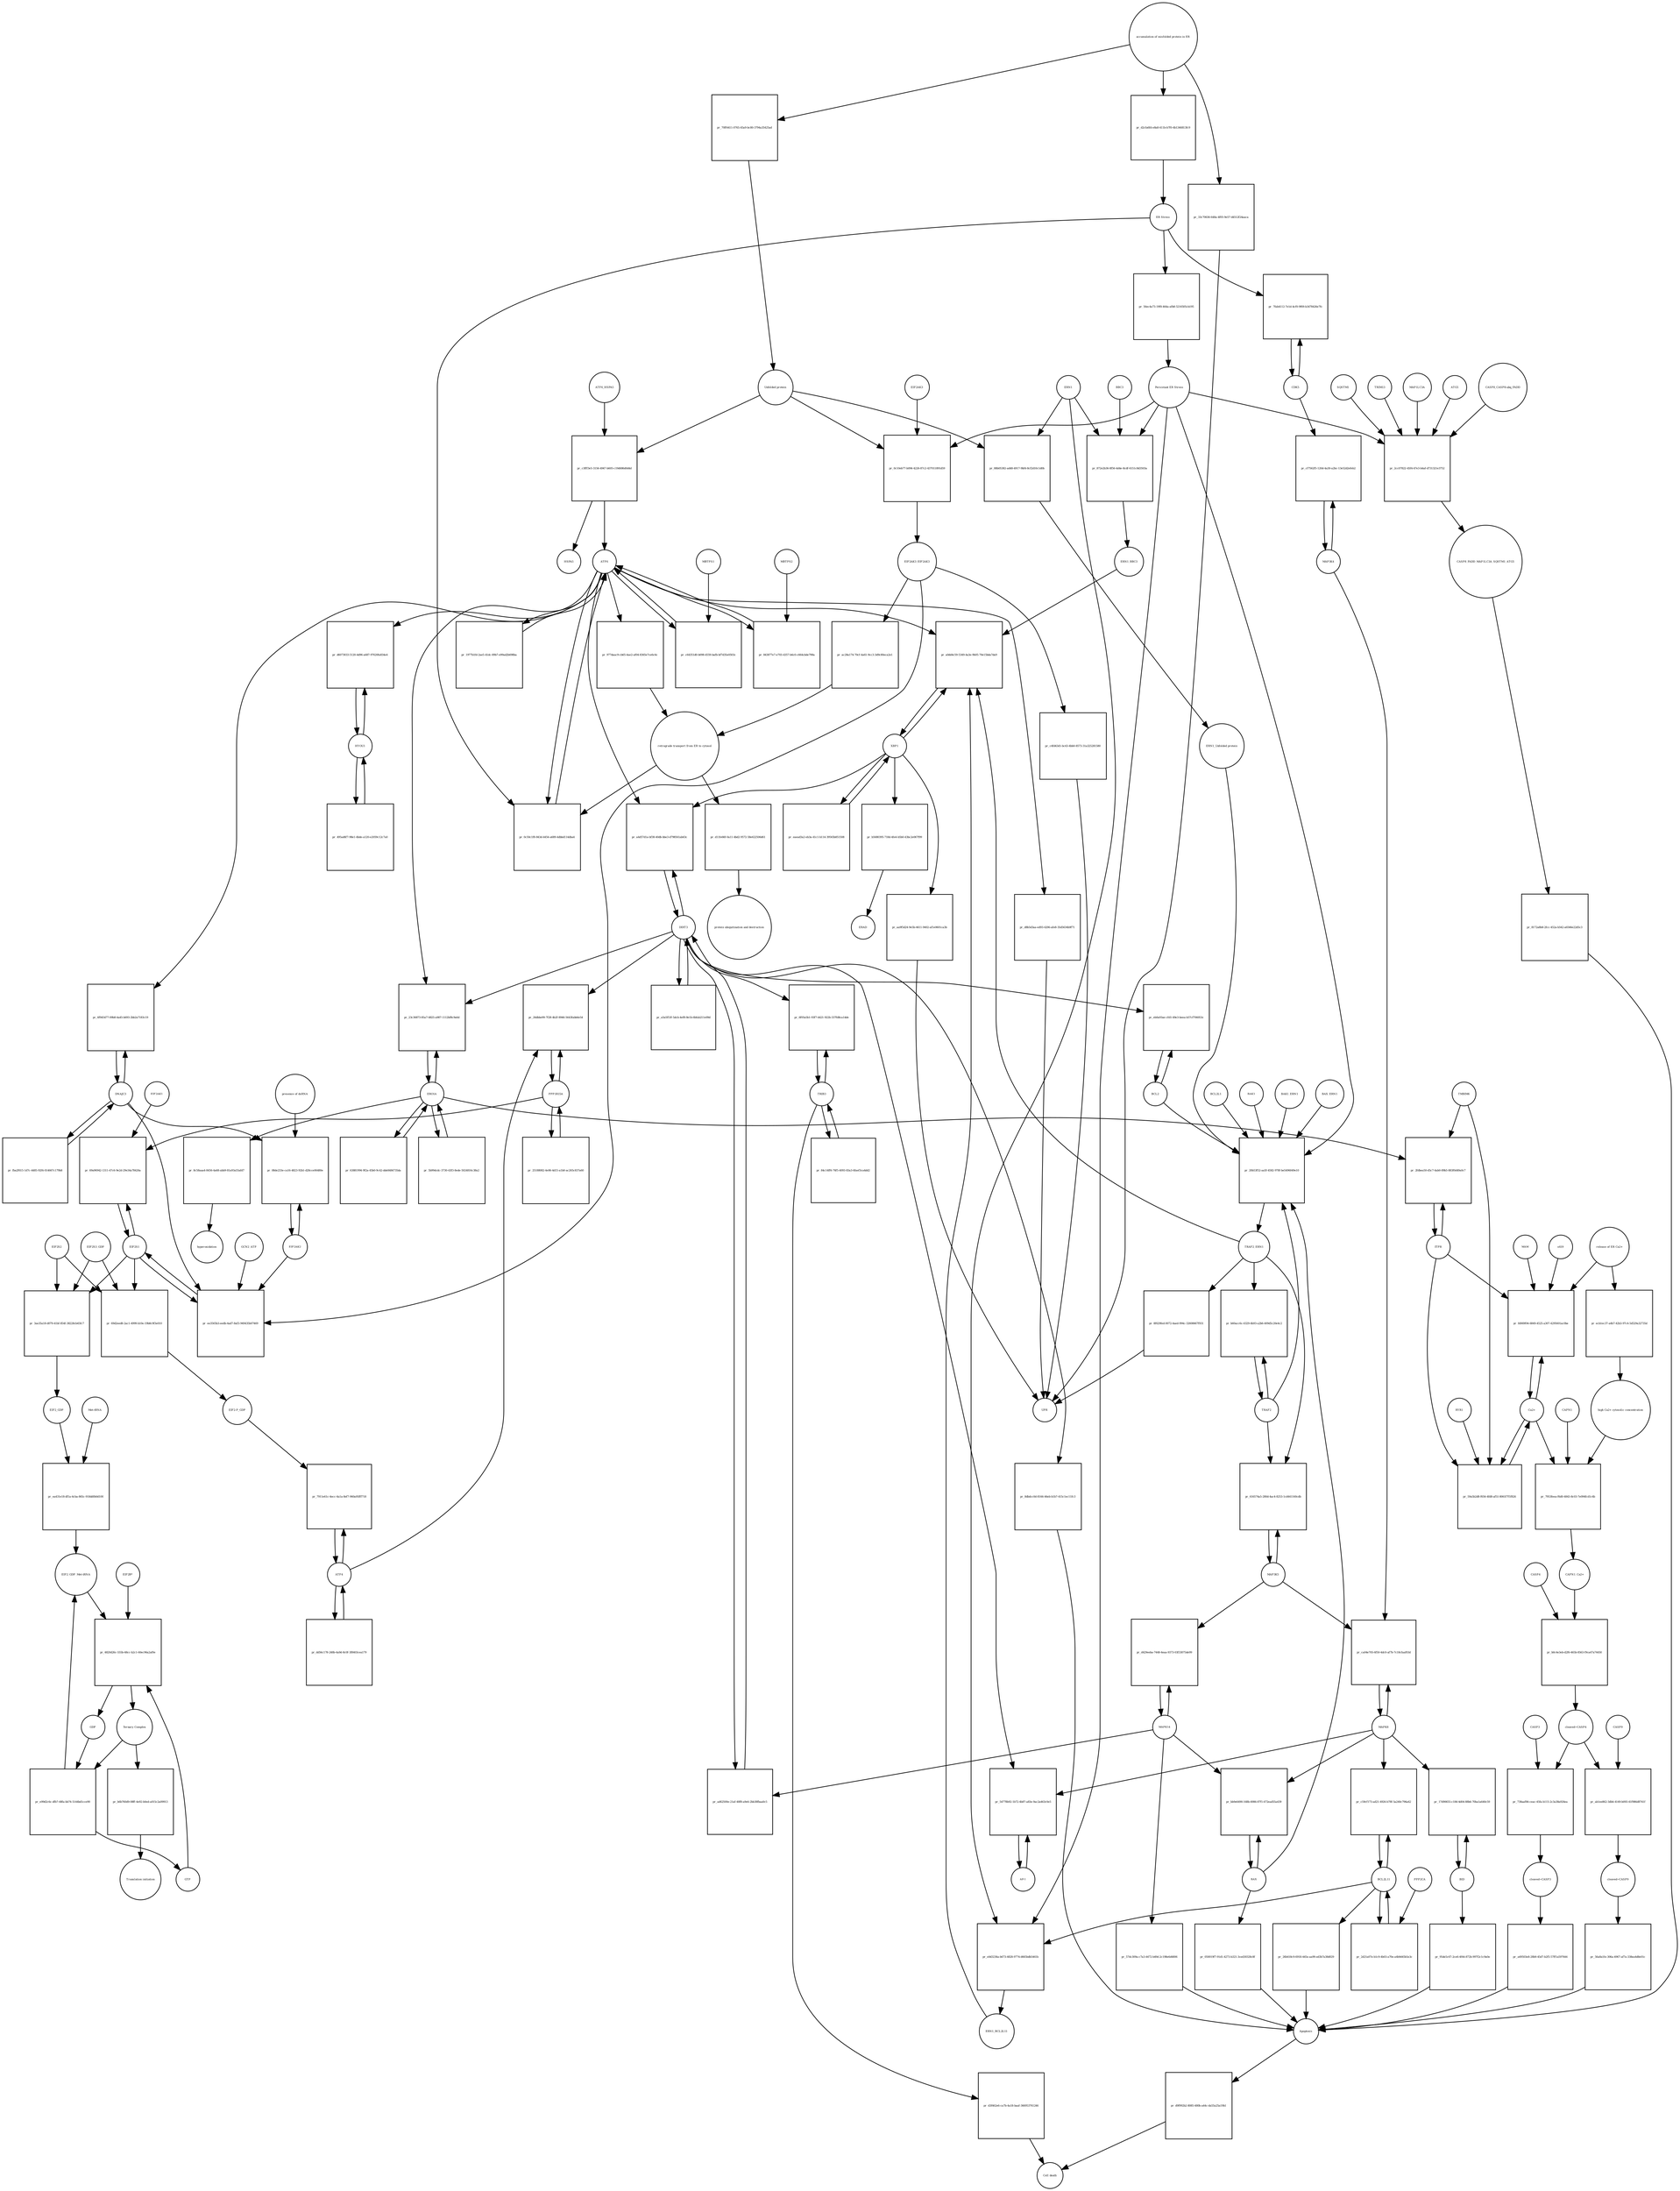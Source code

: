 strict digraph  {
ATF6_HSPA5 [annotation="", bipartite=0, cls=complex, fontsize=4, label=ATF6_HSPA5, shape=circle];
"pr_c3fff3e5-3156-4947-b605-c19d686d0d4d" [annotation="", bipartite=1, cls=process, fontsize=4, label="pr_c3fff3e5-3156-4947-b605-c19d686d0d4d", shape=square];
ATF6 [annotation="urn_miriam_hgnc.symbol_ATF6", bipartite=0, cls=macromolecule, fontsize=4, label=ATF6, shape=circle];
HSPA5 [annotation="urn_miriam_hgnc.symbol_HSPA5", bipartite=0, cls=macromolecule, fontsize=4, label=HSPA5, shape=circle];
"Unfolded protein" [annotation="", bipartite=0, cls=macromolecule, fontsize=4, label="Unfolded protein", shape=circle];
ERN1 [annotation="urn_miriam_hgnc.symbol_ERN1", bipartite=0, cls=macromolecule, fontsize=4, label=ERN1, shape=circle];
"pr_88b05382-ad48-4917-9bf4-8cf2d10c1d0b" [annotation="", bipartite=1, cls=process, fontsize=4, label="pr_88b05382-ad48-4917-9bf4-8cf2d10c1d0b", shape=square];
"ERN1_Unfolded protein" [annotation="", bipartite=0, cls=complex, fontsize=4, label="ERN1_Unfolded protein", shape=circle];
EIF2AK3_EIF2AK3 [annotation="", bipartite=0, cls=complex, fontsize=4, label=EIF2AK3_EIF2AK3, shape=circle];
"pr_ac28a174-70cf-4a61-9cc3-3d9c80eca2e1" [annotation="", bipartite=1, cls=process, fontsize=4, label="pr_ac28a174-70cf-4a61-9cc3-3d9c80eca2e1", shape=square];
"retrograde transport from ER to cytosol" [annotation="", bipartite=0, cls=phenotype, fontsize=4, label="retrograde transport from ER to cytosol", shape=circle];
"pr_977daac9-cb65-4ae2-af04-8365e7ce6c6c" [annotation="", bipartite=1, cls=process, fontsize=4, label="pr_977daac9-cb65-4ae2-af04-8365e7ce6c6c", shape=square];
"pr_d11fe66f-0a11-4bd2-9572-58e622506d61" [annotation="", bipartite=1, cls=process, fontsize=4, label="pr_d11fe66f-0a11-4bd2-9572-58e622506d61", shape=square];
"protein ubiquitination and destruction" [annotation="", bipartite=0, cls=phenotype, fontsize=4, label="protein ubiquitination and destruction", shape=circle];
"pr_20b53f52-aa5f-4582-978f-be5496049e10" [annotation="", bipartite=1, cls=process, fontsize=4, label="pr_20b53f52-aa5f-4582-978f-be5496049e10", shape=square];
TRAF2_ERN1 [annotation="", bipartite=0, cls=complex, fontsize=4, label=TRAF2_ERN1, shape=circle];
BAK1_ERN1 [annotation="", bipartite=0, cls=complex, fontsize=4, label=BAK1_ERN1, shape=circle];
BAX_ERN1 [annotation="", bipartite=0, cls=complex, fontsize=4, label=BAX_ERN1, shape=circle];
BCL2 [annotation="urn_miriam_hgnc.symbol_BCL2", bipartite=0, cls="nucleic acid feature", fontsize=4, label=BCL2, shape=circle];
BCL2L1 [annotation="urn_miriam_hgnc.symbol_BCL2L1", bipartite=0, cls=macromolecule, fontsize=4, label=BCL2L1, shape=circle];
"Persistant ER Stress" [annotation="", bipartite=0, cls=phenotype, fontsize=4, label="Persistant ER Stress", shape=circle];
BAX [annotation="urn_miriam_hgnc.symbol_BAX", bipartite=0, cls=macromolecule, fontsize=4, label=BAX, shape=circle];
BAK1 [annotation="urn_miriam_hgnc.symbol_BAK1", bipartite=0, cls=macromolecule, fontsize=4, label=BAK1, shape=circle];
TRAF2 [annotation="urn_miriam_hgnc.symbol_TRAF2", bipartite=0, cls=macromolecule, fontsize=4, label=TRAF2, shape=circle];
XBP1 [annotation="urn_miriam_hgnc.symbol_XBP1", bipartite=0, cls=macromolecule, fontsize=4, label=XBP1, shape=circle];
"pr_a0dd4c59-5349-4a3e-9b05-70e15bda7da9" [annotation="", bipartite=1, cls=process, fontsize=4, label="pr_a0dd4c59-5349-4a3e-9b05-70e15bda7da9", shape=square];
ERN1_BBC3 [annotation="", bipartite=0, cls=complex, fontsize=4, label=ERN1_BBC3, shape=circle];
ERN1_BCL2L11 [annotation="", bipartite=0, cls=complex, fontsize=4, label=ERN1_BCL2L11, shape=circle];
"pr_eaead3a2-eb3a-41c1-b114-39565b851508" [annotation="", bipartite=1, cls=process, fontsize=4, label="pr_eaead3a2-eb3a-41c1-b114-39565b851508", shape=square];
"pr_b5680395-718d-4fe4-b5b0-43bc2e067f99" [annotation="", bipartite=1, cls=process, fontsize=4, label="pr_b5680395-718d-4fe4-b5b0-43bc2e067f99", shape=square];
ERAD [annotation="", bipartite=0, cls=phenotype, fontsize=4, label=ERAD, shape=circle];
"pr_aa9f5d24-9e5b-4611-9402-af1e0601ca3b" [annotation="", bipartite=1, cls=process, fontsize=4, label="pr_aa9f5d24-9e5b-4611-9402-af1e0601ca3b", shape=square];
UPR [annotation="", bipartite=0, cls=phenotype, fontsize=4, label=UPR, shape=circle];
"pr_b60acc6c-6329-4b93-a2b6-409d5c20e4c2" [annotation="", bipartite=1, cls=process, fontsize=4, label="pr_b60acc6c-6329-4b93-a2b6-409d5c20e4c2", shape=square];
MAPK8 [annotation="urn_miriam_hgnc.symbol_MAPK8", bipartite=0, cls=macromolecule, fontsize=4, label=MAPK8, shape=circle];
"pr_ca04e705-6f50-4dc0-af7b-7c18cfaaf03d" [annotation="", bipartite=1, cls=process, fontsize=4, label="pr_ca04e705-6f50-4dc0-af7b-7c18cfaaf03d", shape=square];
MAP3K4 [annotation="urn_miriam_hgnc.symbol_MAP3K4", bipartite=0, cls=macromolecule, fontsize=4, label=MAP3K4, shape=circle];
MAP3K5 [annotation="urn_miriam_hgnc.symbol_MAP3K5", bipartite=0, cls=macromolecule, fontsize=4, label=MAP3K5, shape=circle];
MAPK14 [annotation="urn_miriam_hgnc.symbol_MAPK14", bipartite=0, cls=macromolecule, fontsize=4, label=MAPK14, shape=circle];
"pr_d429eeba-7448-4eaa-9373-03f33075de99" [annotation="", bipartite=1, cls=process, fontsize=4, label="pr_d429eeba-7448-4eaa-9373-03f33075de99", shape=square];
"pr_57dc309a-c7a3-4472-b49d-2c198e6d4806" [annotation="", bipartite=1, cls=process, fontsize=4, label="pr_57dc309a-c7a3-4472-b49d-2c198e6d4806", shape=square];
Apoptosis [annotation="", bipartite=0, cls=phenotype, fontsize=4, label=Apoptosis, shape=circle];
DDIT3 [annotation="urn_miriam_hgnc.symbol_DDIT3", bipartite=0, cls=macromolecule, fontsize=4, label=DDIT3, shape=circle];
"pr_ad62500e-21af-48f8-a9e6-2bb38fbaa0c5" [annotation="", bipartite=1, cls=process, fontsize=4, label="pr_ad62500e-21af-48f8-a9e6-2bb38fbaa0c5", shape=square];
"pr_8dbdcc0d-8166-46eb-b1b7-415c1ec11fc3" [annotation="", bipartite=1, cls=process, fontsize=4, label="pr_8dbdcc0d-8166-46eb-b1b7-415c1ec11fc3", shape=square];
"pr_eb0a93ae-cfd1-49e3-beea-b57cf706053c" [annotation="", bipartite=1, cls=process, fontsize=4, label="pr_eb0a93ae-cfd1-49e3-beea-b57cf706053c", shape=square];
"pr_0c50c1f8-843d-4454-a689-4dbbd114dba4" [annotation="", bipartite=1, cls=process, fontsize=4, label="pr_0c50c1f8-843d-4454-a689-4dbbd114dba4", shape=square];
"ER Stress" [annotation="", bipartite=0, cls=phenotype, fontsize=4, label="ER Stress", shape=circle];
"pr_c64351d0-b098-4559-bafb-bf7d35e0503c" [annotation="", bipartite=1, cls=process, fontsize=4, label="pr_c64351d0-b098-4559-bafb-bf7d35e0503c", shape=square];
MBTPS1 [annotation="urn_miriam_hgnc.symbol_MBTPS1", bipartite=0, cls=macromolecule, fontsize=4, label=MBTPS1, shape=circle];
"pr_843877e7-e703-4357-b6c0-c664cbde798a" [annotation="", bipartite=1, cls=process, fontsize=4, label="pr_843877e7-e703-4357-b6c0-c664cbde798a", shape=square];
MBTPS2 [annotation="urn_miriam_hgnc.symbol_MBTPS2", bipartite=0, cls=macromolecule, fontsize=4, label=MBTPS2, shape=circle];
"pr_1977b1fd-2ae5-41dc-89b7-e99ad2b698ba" [annotation="", bipartite=1, cls=process, fontsize=4, label="pr_1977b1fd-2ae5-41dc-89b7-e99ad2b698ba", shape=square];
"pr_a5a5f53f-5dcb-4ef8-8e1b-6bfab211e09d" [annotation="", bipartite=1, cls=process, fontsize=4, label="pr_a5a5f53f-5dcb-4ef8-8e1b-6bfab211e09d", shape=square];
"pr_a4d57d1a-bf38-40db-bbe3-d798561ab63c" [annotation="", bipartite=1, cls=process, fontsize=4, label="pr_a4d57d1a-bf38-40db-bbe3-d798561ab63c", shape=square];
EIF2S1 [annotation="urn_miriam_hgnc.symbol_EIF2S1", bipartite=0, cls=macromolecule, fontsize=4, label=EIF2S1, shape=circle];
"pr_ee3565b3-eedb-4ad7-8af3-949435b07469" [annotation="", bipartite=1, cls=process, fontsize=4, label="pr_ee3565b3-eedb-4ad7-8af3-949435b07469", shape=square];
GCN2_ATP [annotation="", bipartite=0, cls=complex, fontsize=4, label=GCN2_ATP, shape=circle];
EIF2AK2 [annotation="urn_miriam_hgnc.symbol_EIF2AK2", bipartite=0, cls=macromolecule, fontsize=4, label=EIF2AK2, shape=circle];
DNAJC3 [annotation="urn_miriam_hgnc.symbol_DNAJC3", bipartite=0, cls=macromolecule, fontsize=4, label=DNAJC3, shape=circle];
EIF2S2 [annotation="urn_miriam_hgnc.symbol_EIF2S2", bipartite=0, cls=macromolecule, fontsize=4, label=EIF2S2, shape=circle];
"pr_3ae35a18-d079-41bf-854f-38228cb45fc7" [annotation="", bipartite=1, cls=process, fontsize=4, label="pr_3ae35a18-d079-41bf-854f-38228cb45fc7", shape=square];
EIF2S3_GDP [annotation="", bipartite=0, cls=complex, fontsize=4, label=EIF2S3_GDP, shape=circle];
EIF2_GDP [annotation="", bipartite=0, cls=complex, fontsize=4, label=EIF2_GDP, shape=circle];
"EIF2_GDP_Met-tRNA" [annotation="", bipartite=0, cls=complex, fontsize=4, label="EIF2_GDP_Met-tRNA", shape=circle];
"pr_4820d26c-555b-48cc-b2c1-60ec96a2af0e" [annotation="", bipartite=1, cls=process, fontsize=4, label="pr_4820d26c-555b-48cc-b2c1-60ec96a2af0e", shape=square];
"Ternary Complex" [annotation="", bipartite=0, cls=complex, fontsize=4, label="Ternary Complex", shape=circle];
"EIF2B*" [annotation="", bipartite=0, cls=complex, fontsize=4, label="EIF2B*", shape=circle];
GTP [annotation="urn_miriam_obo.chebi_CHEBI%3A57600", bipartite=0, cls="simple chemical", fontsize=4, label=GTP, shape=circle];
GDP [annotation="urn_miriam_obo.chebi_CHEBI%3A65180", bipartite=0, cls="simple chemical", fontsize=4, label=GDP, shape=circle];
"pr_e99d2c6c-dfb7-48fa-bb74-5144bd1cce90" [annotation="", bipartite=1, cls=process, fontsize=4, label="pr_e99d2c6c-dfb7-48fa-bb74-5144bd1cce90", shape=square];
ATF4 [annotation="urn_miriam_hgnc.symbol_ATF4", bipartite=0, cls=macromolecule, fontsize=4, label=ATF4, shape=circle];
"pr_7911e61c-4ecc-4a1a-8ef7-960a95fff718" [annotation="", bipartite=1, cls=process, fontsize=4, label="pr_7911e61c-4ecc-4a1a-8ef7-960a95fff718", shape=square];
"EIF2-P_GDP" [annotation="", bipartite=0, cls=complex, fontsize=4, label="EIF2-P_GDP", shape=circle];
"pr_dd56c178-248b-4a9d-8c0f-3f8403cea179" [annotation="", bipartite=1, cls=process, fontsize=4, label="pr_dd56c178-248b-4a9d-8c0f-3f8403cea179", shape=square];
PPP1R15A [annotation="urn_miriam_hgnc.symbol_PPP1R15A", bipartite=0, cls=macromolecule, fontsize=4, label=PPP1R15A, shape=circle];
"pr_26dbbe99-7f28-4b2f-8946-5643fabb6e54" [annotation="", bipartite=1, cls=process, fontsize=4, label="pr_26dbbe99-7f28-4b2f-8946-5643fabb6e54", shape=square];
"pr_25188082-4e06-4d15-a1b0-ac265c837a60" [annotation="", bipartite=1, cls=process, fontsize=4, label="pr_25188082-4e06-4d15-a1b0-ac265c837a60", shape=square];
"pr_b6b760d9-08ff-4e92-b0ed-a015c2a09913" [annotation="", bipartite=1, cls=process, fontsize=4, label="pr_b6b760d9-08ff-4e92-b0ed-a015c2a09913", shape=square];
"Translation initiation" [annotation="", bipartite=0, cls=phenotype, fontsize=4, label="Translation initiation", shape=circle];
"pr_616574a5-280d-4ac4-8253-1cd441160cdb" [annotation="", bipartite=1, cls=process, fontsize=4, label="pr_616574a5-280d-4ac4-8253-1cd441160cdb", shape=square];
ERO1A [annotation="urn_miriam_hgnc.symbol_ERO1A", bipartite=0, cls=macromolecule, fontsize=4, label=ERO1A, shape=circle];
"pr_23c36873-85a7-4825-a987-1112bf8c9a6d" [annotation="", bipartite=1, cls=process, fontsize=4, label="pr_23c36873-85a7-4825-a987-1112bf8c9a6d", shape=square];
"pr_5b99dcdc-3730-43f3-8ede-5024816c38a2" [annotation="", bipartite=1, cls=process, fontsize=4, label="pr_5b99dcdc-3730-43f3-8ede-5024816c38a2", shape=square];
"pr_69a96942-1311-47c6-9e2d-29e34a78426a" [annotation="", bipartite=1, cls=process, fontsize=4, label="pr_69a96942-1311-47c6-9e2d-29e34a78426a", shape=square];
EIF2AK1 [annotation="urn_miriam_hgnc.symbol_EIF2AK1", bipartite=0, cls=macromolecule, fontsize=4, label=EIF2AK1, shape=circle];
"pr_bb9e6490-168b-4986-87f1-672ead55a439" [annotation="", bipartite=1, cls=process, fontsize=4, label="pr_bb9e6490-168b-4986-87f1-672ead55a439", shape=square];
"pr_050019f7-91d1-4273-b321-3ced30328c8f" [annotation="", bipartite=1, cls=process, fontsize=4, label="pr_050019f7-91d1-4273-b321-3ced30328c8f", shape=square];
"Ca2+" [annotation="urn_miriam_obo.chebi_CHEBI%3A29108", bipartite=0, cls="simple chemical", fontsize=4, label="Ca2+", shape=circle];
"pr_fd069f04-6849-4525-a307-4295601ac0be" [annotation="", bipartite=1, cls=process, fontsize=4, label="pr_fd069f04-6849-4525-a307-4295601ac0be", shape=square];
"release of ER Ca2+" [annotation="", bipartite=0, cls=phenotype, fontsize=4, label="release of ER Ca2+", shape=circle];
ITPR [annotation="urn_miriam_hgnc.symbol_ITPR1|urn_miriam_hgnc.symbol_ITPR2|urn_miriam_hgnc.symbol_ITPR3", bipartite=0, cls=macromolecule, fontsize=4, label=ITPR, shape=circle];
MAM [annotation="", bipartite=0, cls=phenotype, fontsize=4, label=MAM, shape=circle];
s619 [annotation="", bipartite=0, cls=complex, fontsize=4, label=s619, shape=circle];
"pr_cf7562f5-120d-4a30-a2bc-13e52d2efeb2" [annotation="", bipartite=1, cls=process, fontsize=4, label="pr_cf7562f5-120d-4a30-a2bc-13e52d2efeb2", shape=square];
CDK5 [annotation="urn_miriam_hgnc.symbol_CDK5", bipartite=0, cls=macromolecule, fontsize=4, label=CDK5, shape=circle];
"pr_7fab4112-7e1d-4cf0-9f69-b3478426e7fc" [annotation="", bipartite=1, cls="uncertain process", fontsize=4, label="pr_7fab4112-7e1d-4cf0-9f69-b3478426e7fc", shape=square];
"pr_d9f992b2-8085-480b-a44c-da55a25a19b1" [annotation="", bipartite=1, cls=process, fontsize=4, label="pr_d9f992b2-8085-480b-a44c-da55a25a19b1", shape=square];
"Cell death" [annotation="", bipartite=0, cls=phenotype, fontsize=4, label="Cell death", shape=circle];
"pr_59a5b2d8-f656-4fd8-af51-8061f7f1f826" [annotation="", bipartite=1, cls=process, fontsize=4, label="pr_59a5b2d8-f656-4fd8-af51-8061f7f1f826", shape=square];
TMBIM6 [annotation="urn_miriam_hgnc.symbol_TMBIM6", bipartite=0, cls=macromolecule, fontsize=4, label=TMBIM6, shape=circle];
RYR1 [annotation="urn_miriam_hgnc.symbol_RYR1", bipartite=0, cls=macromolecule, fontsize=4, label=RYR1, shape=circle];
EIF2AK3 [annotation="urn_miriam_hgnc.symbol_EIF2AK3", bipartite=0, cls=macromolecule, fontsize=4, label=EIF2AK3, shape=circle];
"pr_0c10eb77-b094-4226-87c2-437011891d59" [annotation="", bipartite=1, cls=process, fontsize=4, label="pr_0c10eb77-b094-4226-87c2-437011891d59", shape=square];
"pr_8c58aaa4-8456-4a68-abb9-81a93a55afd7" [annotation="", bipartite=1, cls=process, fontsize=4, label="pr_8c58aaa4-8456-4a68-abb9-81a93a55afd7", shape=square];
hyperoxidation [annotation="", bipartite=0, cls=phenotype, fontsize=4, label=hyperoxidation, shape=circle];
"pr_63881994-9f2a-45b0-9c42-dde8484735da" [annotation="", bipartite=1, cls=process, fontsize=4, label="pr_63881994-9f2a-45b0-9c42-dde8484735da", shape=square];
"pr_56ec4a73-19f8-464a-afb8-5216505cb195" [annotation="", bipartite=1, cls=process, fontsize=4, label="pr_56ec4a73-19f8-464a-afb8-5216505cb195", shape=square];
"CASP8_CASP8-ubq_FADD" [annotation="", bipartite=0, cls=complex, fontsize=4, label="CASP8_CASP8-ubq_FADD", shape=circle];
"pr_2cc07822-45f4-47e3-b4af-d731321e3752" [annotation="", bipartite=1, cls=process, fontsize=4, label="pr_2cc07822-45f4-47e3-b4af-d731321e3752", shape=square];
"SQSTM1 " [annotation="urn_miriam_hgnc.symbol_SQSTM1", bipartite=0, cls=macromolecule, fontsize=4, label="SQSTM1 ", shape=circle];
CASP8_FADD_MAP1LC3A_SQSTM1_ATG5 [annotation="", bipartite=0, cls=complex, fontsize=4, label=CASP8_FADD_MAP1LC3A_SQSTM1_ATG5, shape=circle];
TRIM13 [annotation="urn_miriam_hgnc.symbol_TRIM13", bipartite=0, cls=macromolecule, fontsize=4, label=TRIM13, shape=circle];
MAP1LC3A [annotation="urn_miriam_hgnc.symbol_MAP1LC3A", bipartite=0, cls=macromolecule, fontsize=4, label=MAP1LC3A, shape=circle];
ATG5 [annotation="urn_miriam_hgnc.symbol_ATG5", bipartite=0, cls=macromolecule, fontsize=4, label=ATG5, shape=circle];
"pr_8172a8b8-2fcc-452a-b542-a6566e22d5c3" [annotation="", bipartite=1, cls=process, fontsize=4, label="pr_8172a8b8-2fcc-452a-b542-a6566e22d5c3", shape=square];
"AP-1" [annotation="urn_miriam_hgnc.symbol_FOS|urn_miriam_hgnc.symbol_FOSB|urn_miriam_hgnc.symbol_FOSL1|urn_miriam_hgnc.symbol_FOSL2|urn_miriam_hgnc.symbol_JUN|urn_miriam_hgnc.symbol_JUNB|urn_miriam_hgnc.symbol_JUND", bipartite=0, cls=macromolecule, fontsize=4, label="AP-1", shape=circle];
"pr_54778b92-1b72-4b87-a83e-9ac2a463c0e5" [annotation="", bipartite=1, cls=process, fontsize=4, label="pr_54778b92-1b72-4b87-a83e-9ac2a463c0e5", shape=square];
"pr_08de233e-ca16-4823-92b1-d28cce06480e" [annotation="", bipartite=1, cls=process, fontsize=4, label="pr_08de233e-ca16-4823-92b1-d28cce06480e", shape=square];
"presence of dsRNA" [annotation="", bipartite=0, cls=phenotype, fontsize=4, label="presence of dsRNA", shape=circle];
"Met-tRNA" [annotation="urn_miriam_hgnc_HGNC%3A34779", bipartite=0, cls="nucleic acid feature", fontsize=4, label="Met-tRNA", shape=circle];
"pr_ea431e18-df1a-4cba-865c-918dd0b0d100" [annotation="", bipartite=1, cls=process, fontsize=4, label="pr_ea431e18-df1a-4cba-865c-918dd0b0d100", shape=square];
"pr_69d2eed8-2ac1-4999-b10e-19b8c9f3e010" [annotation="", bipartite=1, cls=process, fontsize=4, label="pr_69d2eed8-2ac1-4999-b10e-19b8c9f3e010", shape=square];
"accumulation of misfolded protein in ER" [annotation="", bipartite=0, cls=phenotype, fontsize=4, label="accumulation of misfolded protein in ER", shape=circle];
"pr_70ff4411-0765-45a9-bc80-3794a35425ad" [annotation="", bipartite=1, cls=process, fontsize=4, label="pr_70ff4411-0765-45a9-bc80-3794a35425ad", shape=square];
"pr_d2cfa6fd-e8a8-411b-b7f0-4b1346813fc9" [annotation="", bipartite=1, cls=process, fontsize=4, label="pr_d2cfa6fd-e8a8-411b-b7f0-4b1346813fc9", shape=square];
"pr_33c70636-648a-4f05-9e57-d4512f24aaca" [annotation="", bipartite=1, cls=process, fontsize=4, label="pr_33c70636-648a-4f05-9e57-d4512f24aaca", shape=square];
"pr_c4fd43d1-bc43-4bb0-8573-31a325281580" [annotation="", bipartite=1, cls=process, fontsize=4, label="pr_c4fd43d1-bc43-4bb0-8573-31a325281580", shape=square];
"pr_8f629fed-0072-4aed-994c-32608667f931" [annotation="", bipartite=1, cls=process, fontsize=4, label="pr_8f629fed-0072-4aed-994c-32608667f931", shape=square];
"pr_d8b5d3aa-ed93-4206-afe8-35d5634b9f71" [annotation="", bipartite=1, cls=process, fontsize=4, label="pr_d8b5d3aa-ed93-4206-afe8-35d5634b9f71", shape=square];
BCL2L11 [annotation="urn_miriam_hgnc.symbol_BCL2L11", bipartite=0, cls=macromolecule, fontsize=4, label=BCL2L11, shape=circle];
"pr_c59cf173-ad21-4926-b78f-5a240c796a42" [annotation="", bipartite=1, cls=process, fontsize=4, label="pr_c59cf173-ad21-4926-b78f-5a240c796a42", shape=square];
BID [annotation="urn_miriam_hgnc.symbol_BID", bipartite=0, cls=macromolecule, fontsize=4, label=BID, shape=circle];
"pr_17d90655-c184-4d04-88b6-70ba1a640c59" [annotation="", bipartite=1, cls=process, fontsize=4, label="pr_17d90655-c184-4d04-88b6-70ba1a640c59", shape=square];
"pr_26b418c9-6918-445e-aa99-ed3b7a38d029" [annotation="", bipartite=1, cls=process, fontsize=4, label="pr_26b418c9-6918-445e-aa99-ed3b7a38d029", shape=square];
"pr_95de5c67-2ce6-4f44-872b-997f2c1c9a0e" [annotation="", bipartite=1, cls=process, fontsize=4, label="pr_95de5c67-2ce6-4f44-872b-997f2c1c9a0e", shape=square];
"pr_e0d3236a-b673-4828-9774-d665bdb5461b" [annotation="", bipartite=1, cls=process, fontsize=4, label="pr_e0d3236a-b673-4828-9774-d665bdb5461b", shape=square];
"pr_872e2b36-8f56-4d4e-8cdf-6151c8d3503a" [annotation="", bipartite=1, cls=process, fontsize=4, label="pr_872e2b36-8f56-4d4e-8cdf-6151c8d3503a", shape=square];
BBC3 [annotation="urn_miriam_hgnc.symbol_BBC3", bipartite=0, cls=macromolecule, fontsize=4, label=BBC3, shape=circle];
"pr_2d21a07e-b1c9-4b03-a70e-a4b9d45b5e3c" [annotation="", bipartite=1, cls=process, fontsize=4, label="pr_2d21a07e-b1c9-4b03-a70e-a4b9d45b5e3c", shape=square];
PPP2CA [annotation="urn_miriam_hgnc.symbol_PPP2CA", bipartite=0, cls=macromolecule, fontsize=4, label=PPP2CA, shape=circle];
TRIB3 [annotation="urn_miriam_hgnc.symbol_TRIB3", bipartite=0, cls=macromolecule, fontsize=4, label=TRIB3, shape=circle];
"pr_6f05a5b1-93f7-4421-922b-337fd8ca14de" [annotation="", bipartite=1, cls=process, fontsize=4, label="pr_6f05a5b1-93f7-4421-922b-337fd8ca14de", shape=square];
"pr_84c14ff6-76f5-4093-83a3-6faef3ca4dd2" [annotation="", bipartite=1, cls=process, fontsize=4, label="pr_84c14ff6-76f5-4093-83a3-6faef3ca4dd2", shape=square];
"pr_d3f462e6-ca7b-4a18-baaf-366953761246" [annotation="", bipartite=1, cls=process, fontsize=4, label="pr_d3f462e6-ca7b-4a18-baaf-366953761246", shape=square];
"pr_ecb1ec37-a4b7-42b3-97c4-5d529a32735d" [annotation="", bipartite=1, cls=process, fontsize=4, label="pr_ecb1ec37-a4b7-42b3-97c4-5d529a32735d", shape=square];
"high Ca2+ cytosolic concentration" [annotation="", bipartite=0, cls=phenotype, fontsize=4, label="high Ca2+ cytosolic concentration", shape=circle];
"pr_6f945477-09b8-4a45-b693-2bb2a7183c19" [annotation="", bipartite=1, cls=process, fontsize=4, label="pr_6f945477-09b8-4a45-b693-2bb2a7183c19", shape=square];
"pr_fba2f615-1d7c-4485-92f4-014667c179b8" [annotation="", bipartite=1, cls=process, fontsize=4, label="pr_fba2f615-1d7c-4485-92f4-014667c179b8", shape=square];
"pr_2fdbea50-d5c7-4ab0-89b5-883f0d49a0c7" [annotation="", bipartite=1, cls=process, fontsize=4, label="pr_2fdbea50-d5c7-4ab0-89b5-883f0d49a0c7", shape=square];
CASP4 [annotation="urn_miriam_hgnc.symbol_CASP4", bipartite=0, cls=macromolecule, fontsize=4, label=CASP4, shape=circle];
"pr_b0c4e3eb-d2f6-465b-8563-f9ca47a74450" [annotation="", bipartite=1, cls=process, fontsize=4, label="pr_b0c4e3eb-d2f6-465b-8563-f9ca47a74450", shape=square];
"cleaved~CASP4" [annotation="urn_miriam_hgnc.symbol_CASP4", bipartite=0, cls=macromolecule, fontsize=4, label="cleaved~CASP4", shape=circle];
"CAPN1_Ca2+" [annotation="", bipartite=0, cls=complex, fontsize=4, label="CAPN1_Ca2+", shape=circle];
CASP3 [annotation="urn_miriam_hgnc.symbol_CASP3", bipartite=0, cls=macromolecule, fontsize=4, label=CASP3, shape=circle];
"pr_738aaf84-ceac-45fa-b115-2c3a38a926ea" [annotation="", bipartite=1, cls=process, fontsize=4, label="pr_738aaf84-ceac-45fa-b115-2c3a38a926ea", shape=square];
"cleaved~CASP3" [annotation="urn_miriam_hgnc.symbol_CASP3", bipartite=0, cls=macromolecule, fontsize=4, label="cleaved~CASP3", shape=circle];
CASP9 [annotation="urn_miriam_hgnc.symbol_CSAP9", bipartite=0, cls=macromolecule, fontsize=4, label=CASP9, shape=circle];
"pr_ab1ee862-3db4-4149-b093-41f986d8741f" [annotation="", bipartite=1, cls=process, fontsize=4, label="pr_ab1ee862-3db4-4149-b093-41f986d8741f", shape=square];
"cleaved~CASP9" [annotation="urn_miriam_hgnc.symbol_CASP9", bipartite=0, cls=macromolecule, fontsize=4, label="cleaved~CASP9", shape=circle];
CAPN1 [annotation="urn_miriam_hgnc.symbol_CAPN1", bipartite=0, cls=macromolecule, fontsize=4, label=CAPN1, shape=circle];
"pr_7953feea-f6d0-4843-8c03-7e094fcd1c4b" [annotation="", bipartite=1, cls=process, fontsize=4, label="pr_7953feea-f6d0-4843-8c03-7e094fcd1c4b", shape=square];
"pr_a49503e8-28b9-45d7-b2f5-57ff1a597644" [annotation="", bipartite=1, cls=process, fontsize=4, label="pr_a49503e8-28b9-45d7-b2f5-57ff1a597644", shape=square];
"pr_56a8a1fe-306a-4967-af7a-338ea4d8e01c" [annotation="", bipartite=1, cls=process, fontsize=4, label="pr_56a8a1fe-306a-4967-af7a-338ea4d8e01c", shape=square];
HYOU1 [annotation="urn_miriam_hgnc.symbol_HYOU1", bipartite=0, cls=macromolecule, fontsize=4, label=HYOU1, shape=circle];
"pr_d6073033-5120-4d96-a687-97620fa834e4" [annotation="", bipartite=1, cls=process, fontsize=4, label="pr_d6073033-5120-4d96-a687-97620fa834e4", shape=square];
"pr_495ad6f7-98e1-4bde-a120-e2059c12c7a0" [annotation="", bipartite=1, cls=process, fontsize=4, label="pr_495ad6f7-98e1-4bde-a120-e2059c12c7a0", shape=square];
ATF6_HSPA5 -> "pr_c3fff3e5-3156-4947-b605-c19d686d0d4d"  [annotation="", interaction_type=consumption];
"pr_c3fff3e5-3156-4947-b605-c19d686d0d4d" -> ATF6  [annotation="", interaction_type=production];
"pr_c3fff3e5-3156-4947-b605-c19d686d0d4d" -> HSPA5  [annotation="", interaction_type=production];
ATF6 -> "pr_977daac9-cb65-4ae2-af04-8365e7ce6c6c"  [annotation="", interaction_type=consumption];
ATF6 -> "pr_a0dd4c59-5349-4a3e-9b05-70e15bda7da9"  [annotation="urn_miriam_pubmed_26587781|urn_miriam_pubmed_23430059", interaction_type=catalysis];
ATF6 -> "pr_0c50c1f8-843d-4454-a689-4dbbd114dba4"  [annotation="", interaction_type=consumption];
ATF6 -> "pr_c64351d0-b098-4559-bafb-bf7d35e0503c"  [annotation="", interaction_type=consumption];
ATF6 -> "pr_843877e7-e703-4357-b6c0-c664cbde798a"  [annotation="", interaction_type=consumption];
ATF6 -> "pr_1977b1fd-2ae5-41dc-89b7-e99ad2b698ba"  [annotation="", interaction_type=consumption];
ATF6 -> "pr_a4d57d1a-bf38-40db-bbe3-d798561ab63c"  [annotation="urn_miriam_pubmed_26587781|urn_miriam_pubmed_17991856|urn_miriam_pubmed_28843399", interaction_type=catalysis];
ATF6 -> "pr_23c36873-85a7-4825-a987-1112bf8c9a6d"  [annotation="urn_miriam_pubmed_23850759|urn_miriam_pubmed_25387528", interaction_type=catalysis];
ATF6 -> "pr_d8b5d3aa-ed93-4206-afe8-35d5634b9f71"  [annotation="", interaction_type=consumption];
ATF6 -> "pr_6f945477-09b8-4a45-b693-2bb2a7183c19"  [annotation="urn_miriam_pubmed_12601012|urn_miriam_pubmed_18360008", interaction_type=catalysis];
ATF6 -> "pr_d6073033-5120-4d96-a687-97620fa834e4"  [annotation=urn_miriam_pubmed_18360008, interaction_type=catalysis];
"Unfolded protein" -> "pr_c3fff3e5-3156-4947-b605-c19d686d0d4d"  [annotation="urn_miriam_pubmed_19509052|urn_miriam_pubmed_12847084|urn_miriam_pubmed_23850759", interaction_type=catalysis];
"Unfolded protein" -> "pr_88b05382-ad48-4917-9bf4-8cf2d10c1d0b"  [annotation="", interaction_type=consumption];
"Unfolded protein" -> "pr_0c10eb77-b094-4226-87c2-437011891d59"  [annotation=urn_miriam_pubmed_17991856, interaction_type=catalysis];
ERN1 -> "pr_88b05382-ad48-4917-9bf4-8cf2d10c1d0b"  [annotation="", interaction_type=consumption];
ERN1 -> "pr_e0d3236a-b673-4828-9774-d665bdb5461b"  [annotation="", interaction_type=consumption];
ERN1 -> "pr_872e2b36-8f56-4d4e-8cdf-6151c8d3503a"  [annotation="", interaction_type=consumption];
"pr_88b05382-ad48-4917-9bf4-8cf2d10c1d0b" -> "ERN1_Unfolded protein"  [annotation="", interaction_type=production];
"ERN1_Unfolded protein" -> "pr_20b53f52-aa5f-4582-978f-be5496049e10"  [annotation="", interaction_type=consumption];
EIF2AK3_EIF2AK3 -> "pr_ac28a174-70cf-4a61-9cc3-3d9c80eca2e1"  [annotation="", interaction_type=consumption];
EIF2AK3_EIF2AK3 -> "pr_ee3565b3-eedb-4ad7-8af3-949435b07469"  [annotation="urn_miriam_pubmed_12667446|urn_miriam_pubmed_16246152|urn_miriam_pubmed_12601012|urn_miriam_pubmed_23850759|urn_miriam_pubmed_18360008|urn_miriam_pubmed_26587781", interaction_type=catalysis];
EIF2AK3_EIF2AK3 -> "pr_c4fd43d1-bc43-4bb0-8573-31a325281580"  [annotation="", interaction_type=consumption];
"pr_ac28a174-70cf-4a61-9cc3-3d9c80eca2e1" -> "retrograde transport from ER to cytosol"  [annotation="", interaction_type=production];
"retrograde transport from ER to cytosol" -> "pr_d11fe66f-0a11-4bd2-9572-58e622506d61"  [annotation="", interaction_type=consumption];
"retrograde transport from ER to cytosol" -> "pr_0c50c1f8-843d-4454-a689-4dbbd114dba4"  [annotation="urn_miriam_pubmed_18360008|urn_miriam_pubmed_17991856|urn_miriam_pubmed_26587781|urn_miriam_pubmed_12847084", interaction_type=inhibition];
"pr_977daac9-cb65-4ae2-af04-8365e7ce6c6c" -> "retrograde transport from ER to cytosol"  [annotation="", interaction_type=production];
"pr_d11fe66f-0a11-4bd2-9572-58e622506d61" -> "protein ubiquitination and destruction"  [annotation="", interaction_type=production];
"pr_20b53f52-aa5f-4582-978f-be5496049e10" -> TRAF2_ERN1  [annotation="", interaction_type=production];
TRAF2_ERN1 -> "pr_a0dd4c59-5349-4a3e-9b05-70e15bda7da9"  [annotation="urn_miriam_pubmed_26587781|urn_miriam_pubmed_23430059", interaction_type=catalysis];
TRAF2_ERN1 -> "pr_b60acc6c-6329-4b93-a2b6-409d5c20e4c2"  [annotation=urn_miriam_pubmed_23850759, interaction_type=catalysis];
TRAF2_ERN1 -> "pr_616574a5-280d-4ac4-8253-1cd441160cdb"  [annotation=urn_miriam_pubmed_23850759, interaction_type=catalysis];
TRAF2_ERN1 -> "pr_8f629fed-0072-4aed-994c-32608667f931"  [annotation="", interaction_type=consumption];
BAK1_ERN1 -> "pr_20b53f52-aa5f-4582-978f-be5496049e10"  [annotation="urn_miriam_pubmed_23850759|urn_miriam_pubmed_23430059|urn_miriam_pubmed_26587781", interaction_type=catalysis];
BAX_ERN1 -> "pr_20b53f52-aa5f-4582-978f-be5496049e10"  [annotation="urn_miriam_pubmed_23850759|urn_miriam_pubmed_23430059|urn_miriam_pubmed_26587781", interaction_type=catalysis];
BCL2 -> "pr_20b53f52-aa5f-4582-978f-be5496049e10"  [annotation="urn_miriam_pubmed_23850759|urn_miriam_pubmed_23430059|urn_miriam_pubmed_26587781", interaction_type=inhibition];
BCL2 -> "pr_eb0a93ae-cfd1-49e3-beea-b57cf706053c"  [annotation="", interaction_type=consumption];
BCL2L1 -> "pr_20b53f52-aa5f-4582-978f-be5496049e10"  [annotation="urn_miriam_pubmed_23850759|urn_miriam_pubmed_23430059|urn_miriam_pubmed_26587781", interaction_type=inhibition];
"Persistant ER Stress" -> "pr_20b53f52-aa5f-4582-978f-be5496049e10"  [annotation="urn_miriam_pubmed_23850759|urn_miriam_pubmed_23430059|urn_miriam_pubmed_26587781", interaction_type=inhibition];
"Persistant ER Stress" -> "pr_0c10eb77-b094-4226-87c2-437011891d59"  [annotation=urn_miriam_pubmed_17991856, interaction_type=catalysis];
"Persistant ER Stress" -> "pr_2cc07822-45f4-47e3-b4af-d731321e3752"  [annotation=urn_miriam_pubmed_17991856, interaction_type=catalysis];
"Persistant ER Stress" -> "pr_e0d3236a-b673-4828-9774-d665bdb5461b"  [annotation="urn_miriam_pubmed_23850759|urn_miriam_pubmed_23430059|urn_miriam_pubmed_26587781", interaction_type=inhibition];
"Persistant ER Stress" -> "pr_872e2b36-8f56-4d4e-8cdf-6151c8d3503a"  [annotation="urn_miriam_pubmed_23430059|urn_miriam_pubmed_17991856", interaction_type=inhibition];
BAX -> "pr_20b53f52-aa5f-4582-978f-be5496049e10"  [annotation="urn_miriam_pubmed_23850759|urn_miriam_pubmed_23430059|urn_miriam_pubmed_26587781", interaction_type=catalysis];
BAX -> "pr_bb9e6490-168b-4986-87f1-672ead55a439"  [annotation="", interaction_type=consumption];
BAX -> "pr_050019f7-91d1-4273-b321-3ced30328c8f"  [annotation="", interaction_type=consumption];
BAK1 -> "pr_20b53f52-aa5f-4582-978f-be5496049e10"  [annotation="urn_miriam_pubmed_23850759|urn_miriam_pubmed_23430059|urn_miriam_pubmed_26587781", interaction_type=catalysis];
TRAF2 -> "pr_20b53f52-aa5f-4582-978f-be5496049e10"  [annotation="", interaction_type=consumption];
TRAF2 -> "pr_b60acc6c-6329-4b93-a2b6-409d5c20e4c2"  [annotation="", interaction_type=consumption];
TRAF2 -> "pr_616574a5-280d-4ac4-8253-1cd441160cdb"  [annotation=urn_miriam_pubmed_23850759, interaction_type=catalysis];
XBP1 -> "pr_a0dd4c59-5349-4a3e-9b05-70e15bda7da9"  [annotation="", interaction_type=consumption];
XBP1 -> "pr_eaead3a2-eb3a-41c1-b114-39565b851508"  [annotation="", interaction_type=consumption];
XBP1 -> "pr_b5680395-718d-4fe4-b5b0-43bc2e067f99"  [annotation="", interaction_type=consumption];
XBP1 -> "pr_aa9f5d24-9e5b-4611-9402-af1e0601ca3b"  [annotation="", interaction_type=consumption];
XBP1 -> "pr_a4d57d1a-bf38-40db-bbe3-d798561ab63c"  [annotation="urn_miriam_pubmed_26587781|urn_miriam_pubmed_17991856|urn_miriam_pubmed_28843399", interaction_type=catalysis];
"pr_a0dd4c59-5349-4a3e-9b05-70e15bda7da9" -> XBP1  [annotation="", interaction_type=production];
ERN1_BBC3 -> "pr_a0dd4c59-5349-4a3e-9b05-70e15bda7da9"  [annotation="urn_miriam_pubmed_26587781|urn_miriam_pubmed_23430059", interaction_type=catalysis];
ERN1_BCL2L11 -> "pr_a0dd4c59-5349-4a3e-9b05-70e15bda7da9"  [annotation="urn_miriam_pubmed_26587781|urn_miriam_pubmed_23430059", interaction_type=catalysis];
"pr_eaead3a2-eb3a-41c1-b114-39565b851508" -> XBP1  [annotation="", interaction_type=production];
"pr_b5680395-718d-4fe4-b5b0-43bc2e067f99" -> ERAD  [annotation="", interaction_type=production];
"pr_aa9f5d24-9e5b-4611-9402-af1e0601ca3b" -> UPR  [annotation="", interaction_type=production];
"pr_b60acc6c-6329-4b93-a2b6-409d5c20e4c2" -> TRAF2  [annotation="", interaction_type=production];
MAPK8 -> "pr_ca04e705-6f50-4dc0-af7b-7c18cfaaf03d"  [annotation="", interaction_type=consumption];
MAPK8 -> "pr_bb9e6490-168b-4986-87f1-672ead55a439"  [annotation="urn_miriam_pubmed_18191217|urn_miriam_pubmed_23430059", interaction_type=catalysis];
MAPK8 -> "pr_54778b92-1b72-4b87-a83e-9ac2a463c0e5"  [annotation="urn_miriam_pubmed_26618107|urn_miriam_pubmed_26587781|urn_miriam_pubmed_23850759", interaction_type=catalysis];
MAPK8 -> "pr_c59cf173-ad21-4926-b78f-5a240c796a42"  [annotation="urn_miriam_pubmed_26018731|urn_miriam_pubmed_23850759", interaction_type=catalysis];
MAPK8 -> "pr_17d90655-c184-4d04-88b6-70ba1a640c59"  [annotation="urn_miriam_pubmed_23430059|urn_miriam_pubmed_11583631", interaction_type=catalysis];
"pr_ca04e705-6f50-4dc0-af7b-7c18cfaaf03d" -> MAPK8  [annotation="", interaction_type=production];
MAP3K4 -> "pr_ca04e705-6f50-4dc0-af7b-7c18cfaaf03d"  [annotation="urn_miriam_pubmed_18191217|urn_miriam_pubmed_23850759|urn_miriam_pubmed_26587781", interaction_type=catalysis];
MAP3K4 -> "pr_cf7562f5-120d-4a30-a2bc-13e52d2efeb2"  [annotation="", interaction_type=consumption];
MAP3K5 -> "pr_ca04e705-6f50-4dc0-af7b-7c18cfaaf03d"  [annotation="urn_miriam_pubmed_18191217|urn_miriam_pubmed_23850759|urn_miriam_pubmed_26587781", interaction_type=catalysis];
MAP3K5 -> "pr_d429eeba-7448-4eaa-9373-03f33075de99"  [annotation="urn_miriam_pubmed_23850759|urn_miriam_pubmed_12215209", interaction_type=catalysis];
MAP3K5 -> "pr_616574a5-280d-4ac4-8253-1cd441160cdb"  [annotation="", interaction_type=consumption];
MAPK14 -> "pr_d429eeba-7448-4eaa-9373-03f33075de99"  [annotation="", interaction_type=consumption];
MAPK14 -> "pr_57dc309a-c7a3-4472-b49d-2c198e6d4806"  [annotation="", interaction_type=consumption];
MAPK14 -> "pr_ad62500e-21af-48f8-a9e6-2bb38fbaa0c5"  [annotation="urn_miriam_pubmed_23850759|urn_miriam_pubmed_23430059|urn_miriam_pubmed_26137585", interaction_type=catalysis];
MAPK14 -> "pr_bb9e6490-168b-4986-87f1-672ead55a439"  [annotation="urn_miriam_pubmed_18191217|urn_miriam_pubmed_23430059", interaction_type=catalysis];
"pr_d429eeba-7448-4eaa-9373-03f33075de99" -> MAPK14  [annotation="", interaction_type=production];
"pr_57dc309a-c7a3-4472-b49d-2c198e6d4806" -> Apoptosis  [annotation="", interaction_type=production];
Apoptosis -> "pr_d9f992b2-8085-480b-a44c-da55a25a19b1"  [annotation="", interaction_type=consumption];
DDIT3 -> "pr_ad62500e-21af-48f8-a9e6-2bb38fbaa0c5"  [annotation="", interaction_type=consumption];
DDIT3 -> "pr_8dbdcc0d-8166-46eb-b1b7-415c1ec11fc3"  [annotation="", interaction_type=consumption];
DDIT3 -> "pr_eb0a93ae-cfd1-49e3-beea-b57cf706053c"  [annotation="urn_miriam_pubmed_30662442|urn_miriam_pubmed_23850759", interaction_type=inhibition];
DDIT3 -> "pr_a5a5f53f-5dcb-4ef8-8e1b-6bfab211e09d"  [annotation="", interaction_type=consumption];
DDIT3 -> "pr_a4d57d1a-bf38-40db-bbe3-d798561ab63c"  [annotation="", interaction_type=consumption];
DDIT3 -> "pr_26dbbe99-7f28-4b2f-8946-5643fabb6e54"  [annotation="urn_miriam_pubmed_23850759|urn_miriam_pubmed_31638256", interaction_type=catalysis];
DDIT3 -> "pr_23c36873-85a7-4825-a987-1112bf8c9a6d"  [annotation="urn_miriam_pubmed_23850759|urn_miriam_pubmed_25387528", interaction_type=catalysis];
DDIT3 -> "pr_54778b92-1b72-4b87-a83e-9ac2a463c0e5"  [annotation="urn_miriam_pubmed_26618107|urn_miriam_pubmed_26587781|urn_miriam_pubmed_23850759", interaction_type=catalysis];
DDIT3 -> "pr_6f05a5b1-93f7-4421-922b-337fd8ca14de"  [annotation="urn_miriam_pubmed_23430059|urn_miriam_pubmed_18940792", interaction_type=catalysis];
"pr_ad62500e-21af-48f8-a9e6-2bb38fbaa0c5" -> DDIT3  [annotation="", interaction_type=production];
"pr_8dbdcc0d-8166-46eb-b1b7-415c1ec11fc3" -> Apoptosis  [annotation="", interaction_type=production];
"pr_eb0a93ae-cfd1-49e3-beea-b57cf706053c" -> BCL2  [annotation="", interaction_type=production];
"pr_0c50c1f8-843d-4454-a689-4dbbd114dba4" -> ATF6  [annotation="", interaction_type=production];
"ER Stress" -> "pr_0c50c1f8-843d-4454-a689-4dbbd114dba4"  [annotation="urn_miriam_pubmed_18360008|urn_miriam_pubmed_17991856|urn_miriam_pubmed_26587781|urn_miriam_pubmed_12847084", interaction_type=catalysis];
"ER Stress" -> "pr_7fab4112-7e1d-4cf0-9f69-b3478426e7fc"  [annotation=urn_miriam_pubmed_22388889, interaction_type=catalysis];
"ER Stress" -> "pr_56ec4a73-19f8-464a-afb8-5216505cb195"  [annotation="", interaction_type=consumption];
"pr_c64351d0-b098-4559-bafb-bf7d35e0503c" -> ATF6  [annotation="", interaction_type=production];
MBTPS1 -> "pr_c64351d0-b098-4559-bafb-bf7d35e0503c"  [annotation="urn_miriam_pubmed_18360008|urn_miriam_pubmed_17991856|urn_miriam_pubmed_26587781|urn_miriam_pubmed_23850759", interaction_type=catalysis];
"pr_843877e7-e703-4357-b6c0-c664cbde798a" -> ATF6  [annotation="", interaction_type=production];
MBTPS2 -> "pr_843877e7-e703-4357-b6c0-c664cbde798a"  [annotation="urn_miriam_pubmed_23850759|urn_miriam_pubmed_26587781|urn_miriam_pubmed_17991856|urn_miriam_pubmed_18360008", interaction_type=catalysis];
"pr_1977b1fd-2ae5-41dc-89b7-e99ad2b698ba" -> ATF6  [annotation="", interaction_type=production];
"pr_a5a5f53f-5dcb-4ef8-8e1b-6bfab211e09d" -> DDIT3  [annotation="", interaction_type=production];
"pr_a4d57d1a-bf38-40db-bbe3-d798561ab63c" -> DDIT3  [annotation="", interaction_type=production];
EIF2S1 -> "pr_ee3565b3-eedb-4ad7-8af3-949435b07469"  [annotation="", interaction_type=consumption];
EIF2S1 -> "pr_3ae35a18-d079-41bf-854f-38228cb45fc7"  [annotation="", interaction_type=consumption];
EIF2S1 -> "pr_69a96942-1311-47c6-9e2d-29e34a78426a"  [annotation="", interaction_type=consumption];
EIF2S1 -> "pr_69d2eed8-2ac1-4999-b10e-19b8c9f3e010"  [annotation="", interaction_type=consumption];
"pr_ee3565b3-eedb-4ad7-8af3-949435b07469" -> EIF2S1  [annotation="", interaction_type=production];
GCN2_ATP -> "pr_ee3565b3-eedb-4ad7-8af3-949435b07469"  [annotation="urn_miriam_pubmed_12667446|urn_miriam_pubmed_16246152|urn_miriam_pubmed_12601012|urn_miriam_pubmed_23850759|urn_miriam_pubmed_18360008|urn_miriam_pubmed_26587781", interaction_type=catalysis];
EIF2AK2 -> "pr_ee3565b3-eedb-4ad7-8af3-949435b07469"  [annotation="urn_miriam_pubmed_12667446|urn_miriam_pubmed_16246152|urn_miriam_pubmed_12601012|urn_miriam_pubmed_23850759|urn_miriam_pubmed_18360008|urn_miriam_pubmed_26587781", interaction_type=catalysis];
EIF2AK2 -> "pr_08de233e-ca16-4823-92b1-d28cce06480e"  [annotation="", interaction_type=consumption];
DNAJC3 -> "pr_ee3565b3-eedb-4ad7-8af3-949435b07469"  [annotation="urn_miriam_pubmed_12667446|urn_miriam_pubmed_16246152|urn_miriam_pubmed_12601012|urn_miriam_pubmed_23850759|urn_miriam_pubmed_18360008|urn_miriam_pubmed_26587781", interaction_type=inhibition];
DNAJC3 -> "pr_08de233e-ca16-4823-92b1-d28cce06480e"  [annotation="urn_miriam_pubmed_12601012|urn_miriam_pubmed_26587781|urn_miriam_pubmed_23850759", interaction_type=inhibition];
DNAJC3 -> "pr_6f945477-09b8-4a45-b693-2bb2a7183c19"  [annotation="", interaction_type=consumption];
DNAJC3 -> "pr_fba2f615-1d7c-4485-92f4-014667c179b8"  [annotation="", interaction_type=consumption];
EIF2S2 -> "pr_3ae35a18-d079-41bf-854f-38228cb45fc7"  [annotation="", interaction_type=consumption];
EIF2S2 -> "pr_69d2eed8-2ac1-4999-b10e-19b8c9f3e010"  [annotation="", interaction_type=consumption];
"pr_3ae35a18-d079-41bf-854f-38228cb45fc7" -> EIF2_GDP  [annotation="", interaction_type=production];
EIF2S3_GDP -> "pr_3ae35a18-d079-41bf-854f-38228cb45fc7"  [annotation="", interaction_type=consumption];
EIF2S3_GDP -> "pr_69d2eed8-2ac1-4999-b10e-19b8c9f3e010"  [annotation="", interaction_type=consumption];
EIF2_GDP -> "pr_ea431e18-df1a-4cba-865c-918dd0b0d100"  [annotation="", interaction_type=consumption];
"EIF2_GDP_Met-tRNA" -> "pr_4820d26c-555b-48cc-b2c1-60ec96a2af0e"  [annotation="", interaction_type=consumption];
"pr_4820d26c-555b-48cc-b2c1-60ec96a2af0e" -> "Ternary Complex"  [annotation="", interaction_type=production];
"pr_4820d26c-555b-48cc-b2c1-60ec96a2af0e" -> GDP  [annotation="", interaction_type=production];
"Ternary Complex" -> "pr_e99d2c6c-dfb7-48fa-bb74-5144bd1cce90"  [annotation="", interaction_type=consumption];
"Ternary Complex" -> "pr_b6b760d9-08ff-4e92-b0ed-a015c2a09913"  [annotation="", interaction_type=consumption];
"EIF2B*" -> "pr_4820d26c-555b-48cc-b2c1-60ec96a2af0e"  [annotation="urn_miriam_pubmed_23850759|urn_miriam_pubmed_16246152", interaction_type=catalysis];
GTP -> "pr_4820d26c-555b-48cc-b2c1-60ec96a2af0e"  [annotation="", interaction_type=consumption];
GDP -> "pr_e99d2c6c-dfb7-48fa-bb74-5144bd1cce90"  [annotation="", interaction_type=consumption];
"pr_e99d2c6c-dfb7-48fa-bb74-5144bd1cce90" -> "EIF2_GDP_Met-tRNA"  [annotation="", interaction_type=production];
"pr_e99d2c6c-dfb7-48fa-bb74-5144bd1cce90" -> GTP  [annotation="", interaction_type=production];
ATF4 -> "pr_7911e61c-4ecc-4a1a-8ef7-960a95fff718"  [annotation="", interaction_type=consumption];
ATF4 -> "pr_dd56c178-248b-4a9d-8c0f-3f8403cea179"  [annotation="", interaction_type=consumption];
ATF4 -> "pr_26dbbe99-7f28-4b2f-8946-5643fabb6e54"  [annotation="urn_miriam_pubmed_23850759|urn_miriam_pubmed_31638256", interaction_type=catalysis];
"pr_7911e61c-4ecc-4a1a-8ef7-960a95fff718" -> ATF4  [annotation="", interaction_type=production];
"EIF2-P_GDP" -> "pr_7911e61c-4ecc-4a1a-8ef7-960a95fff718"  [annotation="urn_miriam_pubmed_15277680|urn_miriam_pubmed_16246152|urn_miriam_pubmed_23850759", interaction_type=catalysis];
"pr_dd56c178-248b-4a9d-8c0f-3f8403cea179" -> ATF4  [annotation="", interaction_type=production];
PPP1R15A -> "pr_26dbbe99-7f28-4b2f-8946-5643fabb6e54"  [annotation="", interaction_type=consumption];
PPP1R15A -> "pr_25188082-4e06-4d15-a1b0-ac265c837a60"  [annotation="", interaction_type=consumption];
PPP1R15A -> "pr_69a96942-1311-47c6-9e2d-29e34a78426a"  [annotation="urn_miriam_pubmed_23850759|urn_miriam_pubmed_12667446|urn_miriam_pubmed_16246152|urn_miriam_pubmed_12601012", interaction_type=catalysis];
"pr_26dbbe99-7f28-4b2f-8946-5643fabb6e54" -> PPP1R15A  [annotation="", interaction_type=production];
"pr_25188082-4e06-4d15-a1b0-ac265c837a60" -> PPP1R15A  [annotation="", interaction_type=production];
"pr_b6b760d9-08ff-4e92-b0ed-a015c2a09913" -> "Translation initiation"  [annotation="", interaction_type=production];
"pr_616574a5-280d-4ac4-8253-1cd441160cdb" -> MAP3K5  [annotation="", interaction_type=production];
ERO1A -> "pr_23c36873-85a7-4825-a987-1112bf8c9a6d"  [annotation="", interaction_type=consumption];
ERO1A -> "pr_5b99dcdc-3730-43f3-8ede-5024816c38a2"  [annotation="", interaction_type=consumption];
ERO1A -> "pr_8c58aaa4-8456-4a68-abb9-81a93a55afd7"  [annotation="", interaction_type=consumption];
ERO1A -> "pr_63881994-9f2a-45b0-9c42-dde8484735da"  [annotation="", interaction_type=consumption];
ERO1A -> "pr_2fdbea50-d5c7-4ab0-89b5-883f0d49a0c7"  [annotation="urn_miriam_pubmed_23850759|urn_miriam_pubmed_23430059", interaction_type=catalysis];
"pr_23c36873-85a7-4825-a987-1112bf8c9a6d" -> ERO1A  [annotation="", interaction_type=production];
"pr_5b99dcdc-3730-43f3-8ede-5024816c38a2" -> ERO1A  [annotation="", interaction_type=production];
"pr_69a96942-1311-47c6-9e2d-29e34a78426a" -> EIF2S1  [annotation="", interaction_type=production];
EIF2AK1 -> "pr_69a96942-1311-47c6-9e2d-29e34a78426a"  [annotation="urn_miriam_pubmed_23850759|urn_miriam_pubmed_12667446|urn_miriam_pubmed_16246152|urn_miriam_pubmed_12601012", interaction_type=catalysis];
"pr_bb9e6490-168b-4986-87f1-672ead55a439" -> BAX  [annotation="", interaction_type=production];
"pr_050019f7-91d1-4273-b321-3ced30328c8f" -> Apoptosis  [annotation="", interaction_type=production];
"Ca2+" -> "pr_fd069f04-6849-4525-a307-4295601ac0be"  [annotation="", interaction_type=consumption];
"Ca2+" -> "pr_59a5b2d8-f656-4fd8-af51-8061f7f1f826"  [annotation="", interaction_type=consumption];
"Ca2+" -> "pr_7953feea-f6d0-4843-8c03-7e094fcd1c4b"  [annotation="", interaction_type=consumption];
"pr_fd069f04-6849-4525-a307-4295601ac0be" -> "Ca2+"  [annotation="", interaction_type=production];
"release of ER Ca2+" -> "pr_fd069f04-6849-4525-a307-4295601ac0be"  [annotation=urn_miriam_pubmed_23850759, interaction_type=catalysis];
"release of ER Ca2+" -> "pr_ecb1ec37-a4b7-42b3-97c4-5d529a32735d"  [annotation="", interaction_type=consumption];
ITPR -> "pr_fd069f04-6849-4525-a307-4295601ac0be"  [annotation=urn_miriam_pubmed_23850759, interaction_type=catalysis];
ITPR -> "pr_59a5b2d8-f656-4fd8-af51-8061f7f1f826"  [annotation=urn_miriam_pubmed_23850759, interaction_type=catalysis];
ITPR -> "pr_2fdbea50-d5c7-4ab0-89b5-883f0d49a0c7"  [annotation="", interaction_type=consumption];
MAM -> "pr_fd069f04-6849-4525-a307-4295601ac0be"  [annotation=urn_miriam_pubmed_23850759, interaction_type=catalysis];
s619 -> "pr_fd069f04-6849-4525-a307-4295601ac0be"  [annotation=urn_miriam_pubmed_23850759, interaction_type=catalysis];
"pr_cf7562f5-120d-4a30-a2bc-13e52d2efeb2" -> MAP3K4  [annotation="", interaction_type=production];
CDK5 -> "pr_cf7562f5-120d-4a30-a2bc-13e52d2efeb2"  [annotation=urn_miriam_pubmed_22388889, interaction_type=catalysis];
CDK5 -> "pr_7fab4112-7e1d-4cf0-9f69-b3478426e7fc"  [annotation="", interaction_type=consumption];
"pr_7fab4112-7e1d-4cf0-9f69-b3478426e7fc" -> CDK5  [annotation="", interaction_type=production];
"pr_d9f992b2-8085-480b-a44c-da55a25a19b1" -> "Cell death"  [annotation="", interaction_type=production];
"pr_59a5b2d8-f656-4fd8-af51-8061f7f1f826" -> "Ca2+"  [annotation="", interaction_type=production];
TMBIM6 -> "pr_59a5b2d8-f656-4fd8-af51-8061f7f1f826"  [annotation=urn_miriam_pubmed_23850759, interaction_type=catalysis];
TMBIM6 -> "pr_2fdbea50-d5c7-4ab0-89b5-883f0d49a0c7"  [annotation="urn_miriam_pubmed_23850759|urn_miriam_pubmed_23430059", interaction_type=catalysis];
RYR1 -> "pr_59a5b2d8-f656-4fd8-af51-8061f7f1f826"  [annotation=urn_miriam_pubmed_23850759, interaction_type=catalysis];
EIF2AK3 -> "pr_0c10eb77-b094-4226-87c2-437011891d59"  [annotation="", interaction_type=consumption];
"pr_0c10eb77-b094-4226-87c2-437011891d59" -> EIF2AK3_EIF2AK3  [annotation="", interaction_type=production];
"pr_8c58aaa4-8456-4a68-abb9-81a93a55afd7" -> hyperoxidation  [annotation="", interaction_type=production];
"pr_63881994-9f2a-45b0-9c42-dde8484735da" -> ERO1A  [annotation="", interaction_type=production];
"pr_56ec4a73-19f8-464a-afb8-5216505cb195" -> "Persistant ER Stress"  [annotation="", interaction_type=production];
"CASP8_CASP8-ubq_FADD" -> "pr_2cc07822-45f4-47e3-b4af-d731321e3752"  [annotation="", interaction_type=consumption];
"pr_2cc07822-45f4-47e3-b4af-d731321e3752" -> CASP8_FADD_MAP1LC3A_SQSTM1_ATG5  [annotation="", interaction_type=production];
"SQSTM1 " -> "pr_2cc07822-45f4-47e3-b4af-d731321e3752"  [annotation="", interaction_type=consumption];
CASP8_FADD_MAP1LC3A_SQSTM1_ATG5 -> "pr_8172a8b8-2fcc-452a-b542-a6566e22d5c3"  [annotation="", interaction_type=consumption];
TRIM13 -> "pr_2cc07822-45f4-47e3-b4af-d731321e3752"  [annotation=urn_miriam_pubmed_17991856, interaction_type=catalysis];
MAP1LC3A -> "pr_2cc07822-45f4-47e3-b4af-d731321e3752"  [annotation="", interaction_type=consumption];
ATG5 -> "pr_2cc07822-45f4-47e3-b4af-d731321e3752"  [annotation="", interaction_type=consumption];
"pr_8172a8b8-2fcc-452a-b542-a6566e22d5c3" -> Apoptosis  [annotation="", interaction_type=production];
"AP-1" -> "pr_54778b92-1b72-4b87-a83e-9ac2a463c0e5"  [annotation="", interaction_type=consumption];
"pr_54778b92-1b72-4b87-a83e-9ac2a463c0e5" -> "AP-1"  [annotation="", interaction_type=production];
"pr_08de233e-ca16-4823-92b1-d28cce06480e" -> EIF2AK2  [annotation="", interaction_type=production];
"presence of dsRNA" -> "pr_08de233e-ca16-4823-92b1-d28cce06480e"  [annotation="urn_miriam_pubmed_12601012|urn_miriam_pubmed_26587781|urn_miriam_pubmed_23850759", interaction_type=catalysis];
"Met-tRNA" -> "pr_ea431e18-df1a-4cba-865c-918dd0b0d100"  [annotation="", interaction_type=consumption];
"pr_ea431e18-df1a-4cba-865c-918dd0b0d100" -> "EIF2_GDP_Met-tRNA"  [annotation="", interaction_type=production];
"pr_69d2eed8-2ac1-4999-b10e-19b8c9f3e010" -> "EIF2-P_GDP"  [annotation="", interaction_type=production];
"accumulation of misfolded protein in ER" -> "pr_70ff4411-0765-45a9-bc80-3794a35425ad"  [annotation="", interaction_type=consumption];
"accumulation of misfolded protein in ER" -> "pr_d2cfa6fd-e8a8-411b-b7f0-4b1346813fc9"  [annotation="", interaction_type=consumption];
"accumulation of misfolded protein in ER" -> "pr_33c70636-648a-4f05-9e57-d4512f24aaca"  [annotation="", interaction_type=consumption];
"pr_70ff4411-0765-45a9-bc80-3794a35425ad" -> "Unfolded protein"  [annotation="", interaction_type=production];
"pr_d2cfa6fd-e8a8-411b-b7f0-4b1346813fc9" -> "ER Stress"  [annotation="", interaction_type=production];
"pr_33c70636-648a-4f05-9e57-d4512f24aaca" -> UPR  [annotation="", interaction_type=production];
"pr_c4fd43d1-bc43-4bb0-8573-31a325281580" -> UPR  [annotation="", interaction_type=production];
"pr_8f629fed-0072-4aed-994c-32608667f931" -> UPR  [annotation="", interaction_type=production];
"pr_d8b5d3aa-ed93-4206-afe8-35d5634b9f71" -> UPR  [annotation="", interaction_type=production];
BCL2L11 -> "pr_c59cf173-ad21-4926-b78f-5a240c796a42"  [annotation="", interaction_type=consumption];
BCL2L11 -> "pr_26b418c9-6918-445e-aa99-ed3b7a38d029"  [annotation="", interaction_type=consumption];
BCL2L11 -> "pr_e0d3236a-b673-4828-9774-d665bdb5461b"  [annotation="", interaction_type=consumption];
BCL2L11 -> "pr_2d21a07e-b1c9-4b03-a70e-a4b9d45b5e3c"  [annotation="", interaction_type=consumption];
"pr_c59cf173-ad21-4926-b78f-5a240c796a42" -> BCL2L11  [annotation="", interaction_type=production];
BID -> "pr_17d90655-c184-4d04-88b6-70ba1a640c59"  [annotation="", interaction_type=consumption];
BID -> "pr_95de5c67-2ce6-4f44-872b-997f2c1c9a0e"  [annotation="", interaction_type=consumption];
"pr_17d90655-c184-4d04-88b6-70ba1a640c59" -> BID  [annotation="", interaction_type=production];
"pr_26b418c9-6918-445e-aa99-ed3b7a38d029" -> Apoptosis  [annotation="", interaction_type=production];
"pr_95de5c67-2ce6-4f44-872b-997f2c1c9a0e" -> Apoptosis  [annotation="", interaction_type=production];
"pr_e0d3236a-b673-4828-9774-d665bdb5461b" -> ERN1_BCL2L11  [annotation="", interaction_type=production];
"pr_872e2b36-8f56-4d4e-8cdf-6151c8d3503a" -> ERN1_BBC3  [annotation="", interaction_type=production];
BBC3 -> "pr_872e2b36-8f56-4d4e-8cdf-6151c8d3503a"  [annotation="", interaction_type=consumption];
"pr_2d21a07e-b1c9-4b03-a70e-a4b9d45b5e3c" -> BCL2L11  [annotation="", interaction_type=production];
PPP2CA -> "pr_2d21a07e-b1c9-4b03-a70e-a4b9d45b5e3c"  [annotation="urn_miriam_pubmed_23850759|urn_miriam_pubmed_23430059", interaction_type=catalysis];
TRIB3 -> "pr_6f05a5b1-93f7-4421-922b-337fd8ca14de"  [annotation="", interaction_type=consumption];
TRIB3 -> "pr_84c14ff6-76f5-4093-83a3-6faef3ca4dd2"  [annotation="", interaction_type=consumption];
TRIB3 -> "pr_d3f462e6-ca7b-4a18-baaf-366953761246"  [annotation="", interaction_type=consumption];
"pr_6f05a5b1-93f7-4421-922b-337fd8ca14de" -> TRIB3  [annotation="", interaction_type=production];
"pr_84c14ff6-76f5-4093-83a3-6faef3ca4dd2" -> TRIB3  [annotation="", interaction_type=production];
"pr_d3f462e6-ca7b-4a18-baaf-366953761246" -> "Cell death"  [annotation="", interaction_type=production];
"pr_ecb1ec37-a4b7-42b3-97c4-5d529a32735d" -> "high Ca2+ cytosolic concentration"  [annotation="", interaction_type=production];
"high Ca2+ cytosolic concentration" -> "pr_7953feea-f6d0-4843-8c03-7e094fcd1c4b"  [annotation=urn_miriam_pubmed_19931333, interaction_type=catalysis];
"pr_6f945477-09b8-4a45-b693-2bb2a7183c19" -> DNAJC3  [annotation="", interaction_type=production];
"pr_fba2f615-1d7c-4485-92f4-014667c179b8" -> DNAJC3  [annotation="", interaction_type=production];
"pr_2fdbea50-d5c7-4ab0-89b5-883f0d49a0c7" -> ITPR  [annotation="", interaction_type=production];
CASP4 -> "pr_b0c4e3eb-d2f6-465b-8563-f9ca47a74450"  [annotation="", interaction_type=consumption];
"pr_b0c4e3eb-d2f6-465b-8563-f9ca47a74450" -> "cleaved~CASP4"  [annotation="", interaction_type=production];
"cleaved~CASP4" -> "pr_738aaf84-ceac-45fa-b115-2c3a38a926ea"  [annotation="urn_miriam_pubmed_19931333|urn_miriam_pubmed_26618107", interaction_type=catalysis];
"cleaved~CASP4" -> "pr_ab1ee862-3db4-4149-b093-41f986d8741f"  [annotation="urn_miriam_pubmed_19931333|urn_miriam_pubmed_26618107", interaction_type=catalysis];
"CAPN1_Ca2+" -> "pr_b0c4e3eb-d2f6-465b-8563-f9ca47a74450"  [annotation=urn_miriam_pubmed_19931333, interaction_type=catalysis];
CASP3 -> "pr_738aaf84-ceac-45fa-b115-2c3a38a926ea"  [annotation="", interaction_type=consumption];
"pr_738aaf84-ceac-45fa-b115-2c3a38a926ea" -> "cleaved~CASP3"  [annotation="", interaction_type=production];
"cleaved~CASP3" -> "pr_a49503e8-28b9-45d7-b2f5-57ff1a597644"  [annotation="", interaction_type=consumption];
CASP9 -> "pr_ab1ee862-3db4-4149-b093-41f986d8741f"  [annotation="", interaction_type=consumption];
"pr_ab1ee862-3db4-4149-b093-41f986d8741f" -> "cleaved~CASP9"  [annotation="", interaction_type=production];
"cleaved~CASP9" -> "pr_56a8a1fe-306a-4967-af7a-338ea4d8e01c"  [annotation="", interaction_type=consumption];
CAPN1 -> "pr_7953feea-f6d0-4843-8c03-7e094fcd1c4b"  [annotation="", interaction_type=consumption];
"pr_7953feea-f6d0-4843-8c03-7e094fcd1c4b" -> "CAPN1_Ca2+"  [annotation="", interaction_type=production];
"pr_a49503e8-28b9-45d7-b2f5-57ff1a597644" -> Apoptosis  [annotation="", interaction_type=production];
"pr_56a8a1fe-306a-4967-af7a-338ea4d8e01c" -> Apoptosis  [annotation="", interaction_type=production];
HYOU1 -> "pr_d6073033-5120-4d96-a687-97620fa834e4"  [annotation="", interaction_type=consumption];
HYOU1 -> "pr_495ad6f7-98e1-4bde-a120-e2059c12c7a0"  [annotation="", interaction_type=consumption];
"pr_d6073033-5120-4d96-a687-97620fa834e4" -> HYOU1  [annotation="", interaction_type=production];
"pr_495ad6f7-98e1-4bde-a120-e2059c12c7a0" -> HYOU1  [annotation="", interaction_type=production];
}
